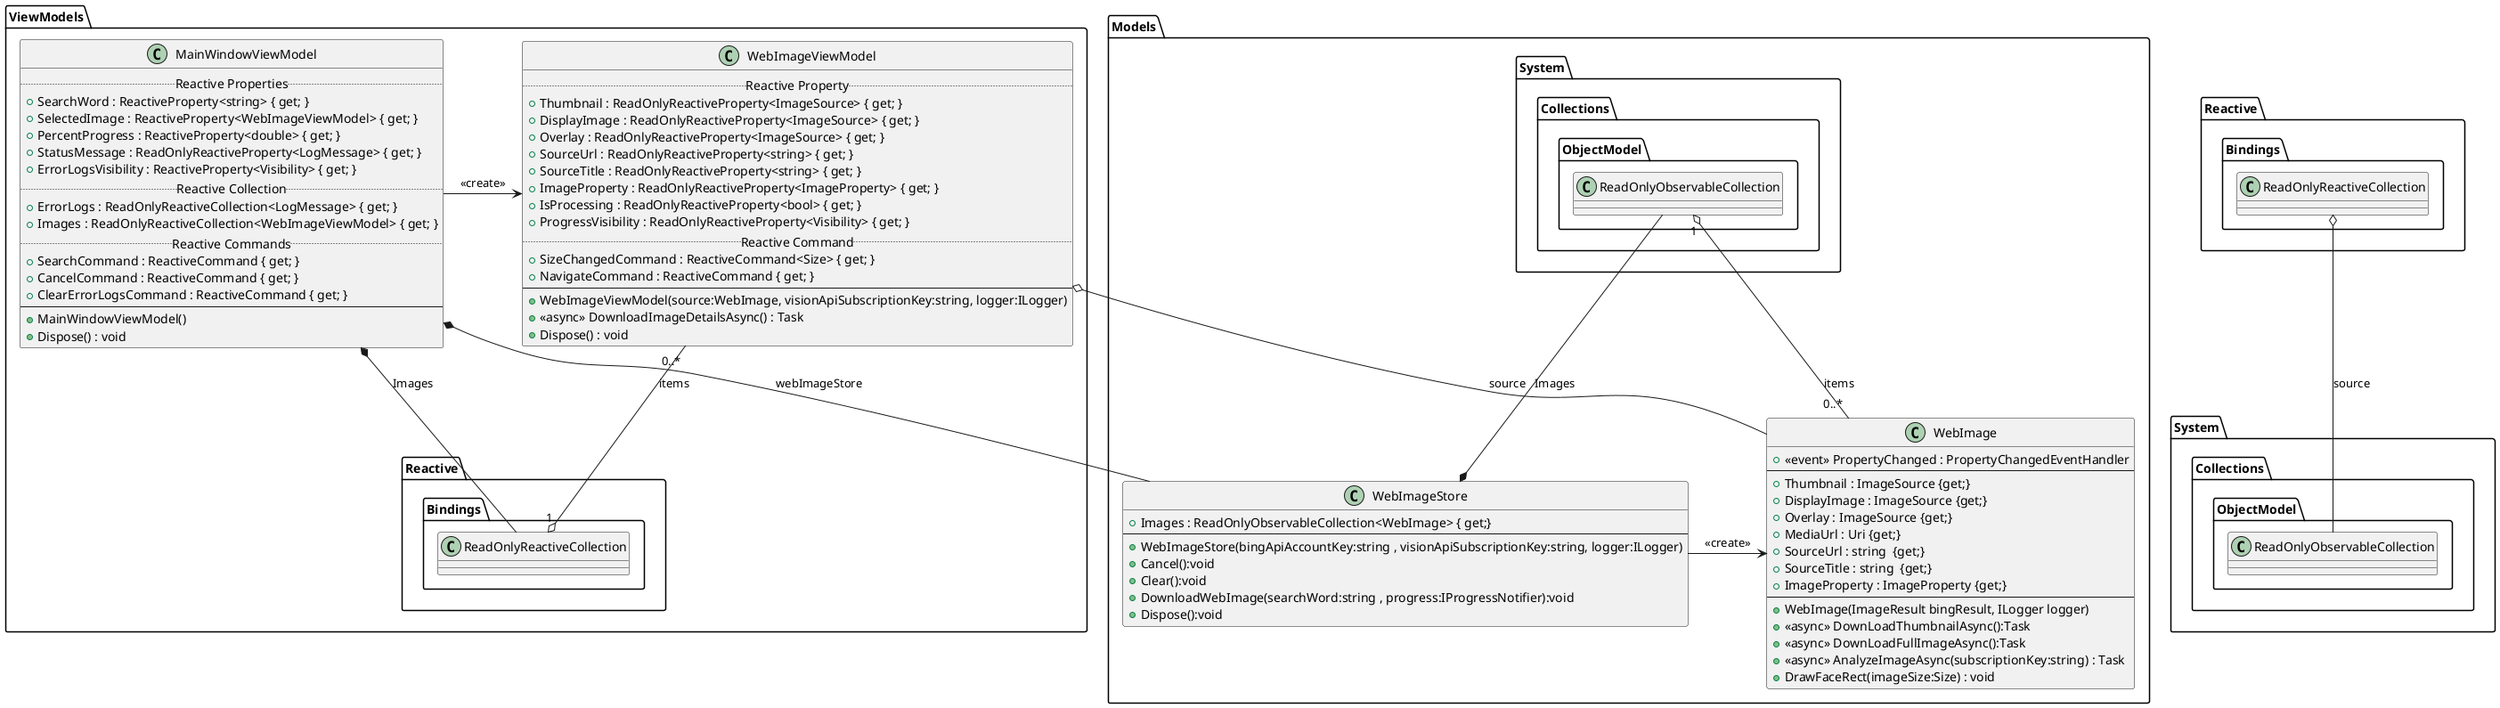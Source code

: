 @startuml
namespace ViewModels{
  class MainWindowViewModel {
    .. Reactive Properties ..
    + SearchWord : ReactiveProperty<string> { get; }
    + SelectedImage : ReactiveProperty<WebImageViewModel> { get; }
    + PercentProgress : ReactiveProperty<double> { get; }
    + StatusMessage : ReadOnlyReactiveProperty<LogMessage> { get; }
    + ErrorLogsVisibility : ReactiveProperty<Visibility> { get; }
    .. Reactive Collection ..
    + ErrorLogs : ReadOnlyReactiveCollection<LogMessage> { get; }
    + Images : ReadOnlyReactiveCollection<WebImageViewModel> { get; }
    .. Reactive Commands ..
    + SearchCommand : ReactiveCommand { get; }
    + CancelCommand : ReactiveCommand { get; }
    + ClearErrorLogsCommand : ReactiveCommand { get; }
    --
    + MainWindowViewModel()
    + Dispose() : void
  }
  class WebImageViewModel {
    .. Reactive Property ..
    + Thumbnail : ReadOnlyReactiveProperty<ImageSource> { get; }
    + DisplayImage : ReadOnlyReactiveProperty<ImageSource> { get; }
    + Overlay : ReadOnlyReactiveProperty<ImageSource> { get; }
    + SourceUrl : ReadOnlyReactiveProperty<string> { get; }
    + SourceTitle : ReadOnlyReactiveProperty<string> { get; }
    + ImageProperty : ReadOnlyReactiveProperty<ImageProperty> { get; }
    + IsProcessing : ReadOnlyReactiveProperty<bool> { get; }
    + ProgressVisibility : ReadOnlyReactiveProperty<Visibility> { get; }
    .. Reactive Command ..
    + SizeChangedCommand : ReactiveCommand<Size> { get; }
    + NavigateCommand : ReactiveCommand { get; }
    --
    + WebImageViewModel(source:WebImage, visionApiSubscriptionKey:string, logger:ILogger)
    + <<async>> DownloadImageDetailsAsync() : Task
    + Dispose() : void
  }
  MainWindowViewModel *-d- Reactive.Bindings.ReadOnlyReactiveCollection : Images
  Reactive.Bindings.ReadOnlyReactiveCollection "1" o-u- "0..*" WebImageViewModel:items
  MainWindowViewModel -> WebImageViewModel :<<create>>
}
namespace Models{
  class WebImage {
    + <<event>> PropertyChanged : PropertyChangedEventHandler
    --
    + Thumbnail : ImageSource {get;}
    + DisplayImage : ImageSource {get;}
    + Overlay : ImageSource {get;}
    + MediaUrl : Uri {get;}
    + SourceUrl : string  {get;}
    + SourceTitle : string  {get;}
    + ImageProperty : ImageProperty {get;}
    --
    + WebImage(ImageResult bingResult, ILogger logger)
    + <<async>> DownLoadThumbnailAsync():Task
    + <<async>> DownLoadFullImageAsync():Task
    + <<async>> AnalyzeImageAsync(subscriptionKey:string) : Task
    + DrawFaceRect(imageSize:Size) : void
  }

  class WebImageStore {
    + Images : ReadOnlyObservableCollection<WebImage> { get;}
    --
    + WebImageStore(bingApiAccountKey:string , visionApiSubscriptionKey:string, logger:ILogger)
    + Cancel():void
    + Clear():void
    + DownloadWebImage(searchWord:string , progress:IProgressNotifier):void
    + Dispose():void
  }

  WebImageStore *-u- System.Collections.ObjectModel.ReadOnlyObservableCollection :Images
  System.Collections.ObjectModel.ReadOnlyObservableCollection "1" o-d- "0..*" WebImage : items
  WebImageStore -> WebImage : <<create>>
}

namespace Reactive.Bindings{
  class ReadOnlyReactiveCollection
}
namespace System.Collections.ObjectModel{
  class ReadOnlyObservableCollection
}
ViewModels.MainWindowViewModel *-d- Models.WebImageStore : webImageStore
ViewModels.WebImageViewModel o-d- Models.WebImage : source
Reactive.Bindings.ReadOnlyReactiveCollection o-- System.Collections.ObjectModel.ReadOnlyObservableCollection:source
@enduml
